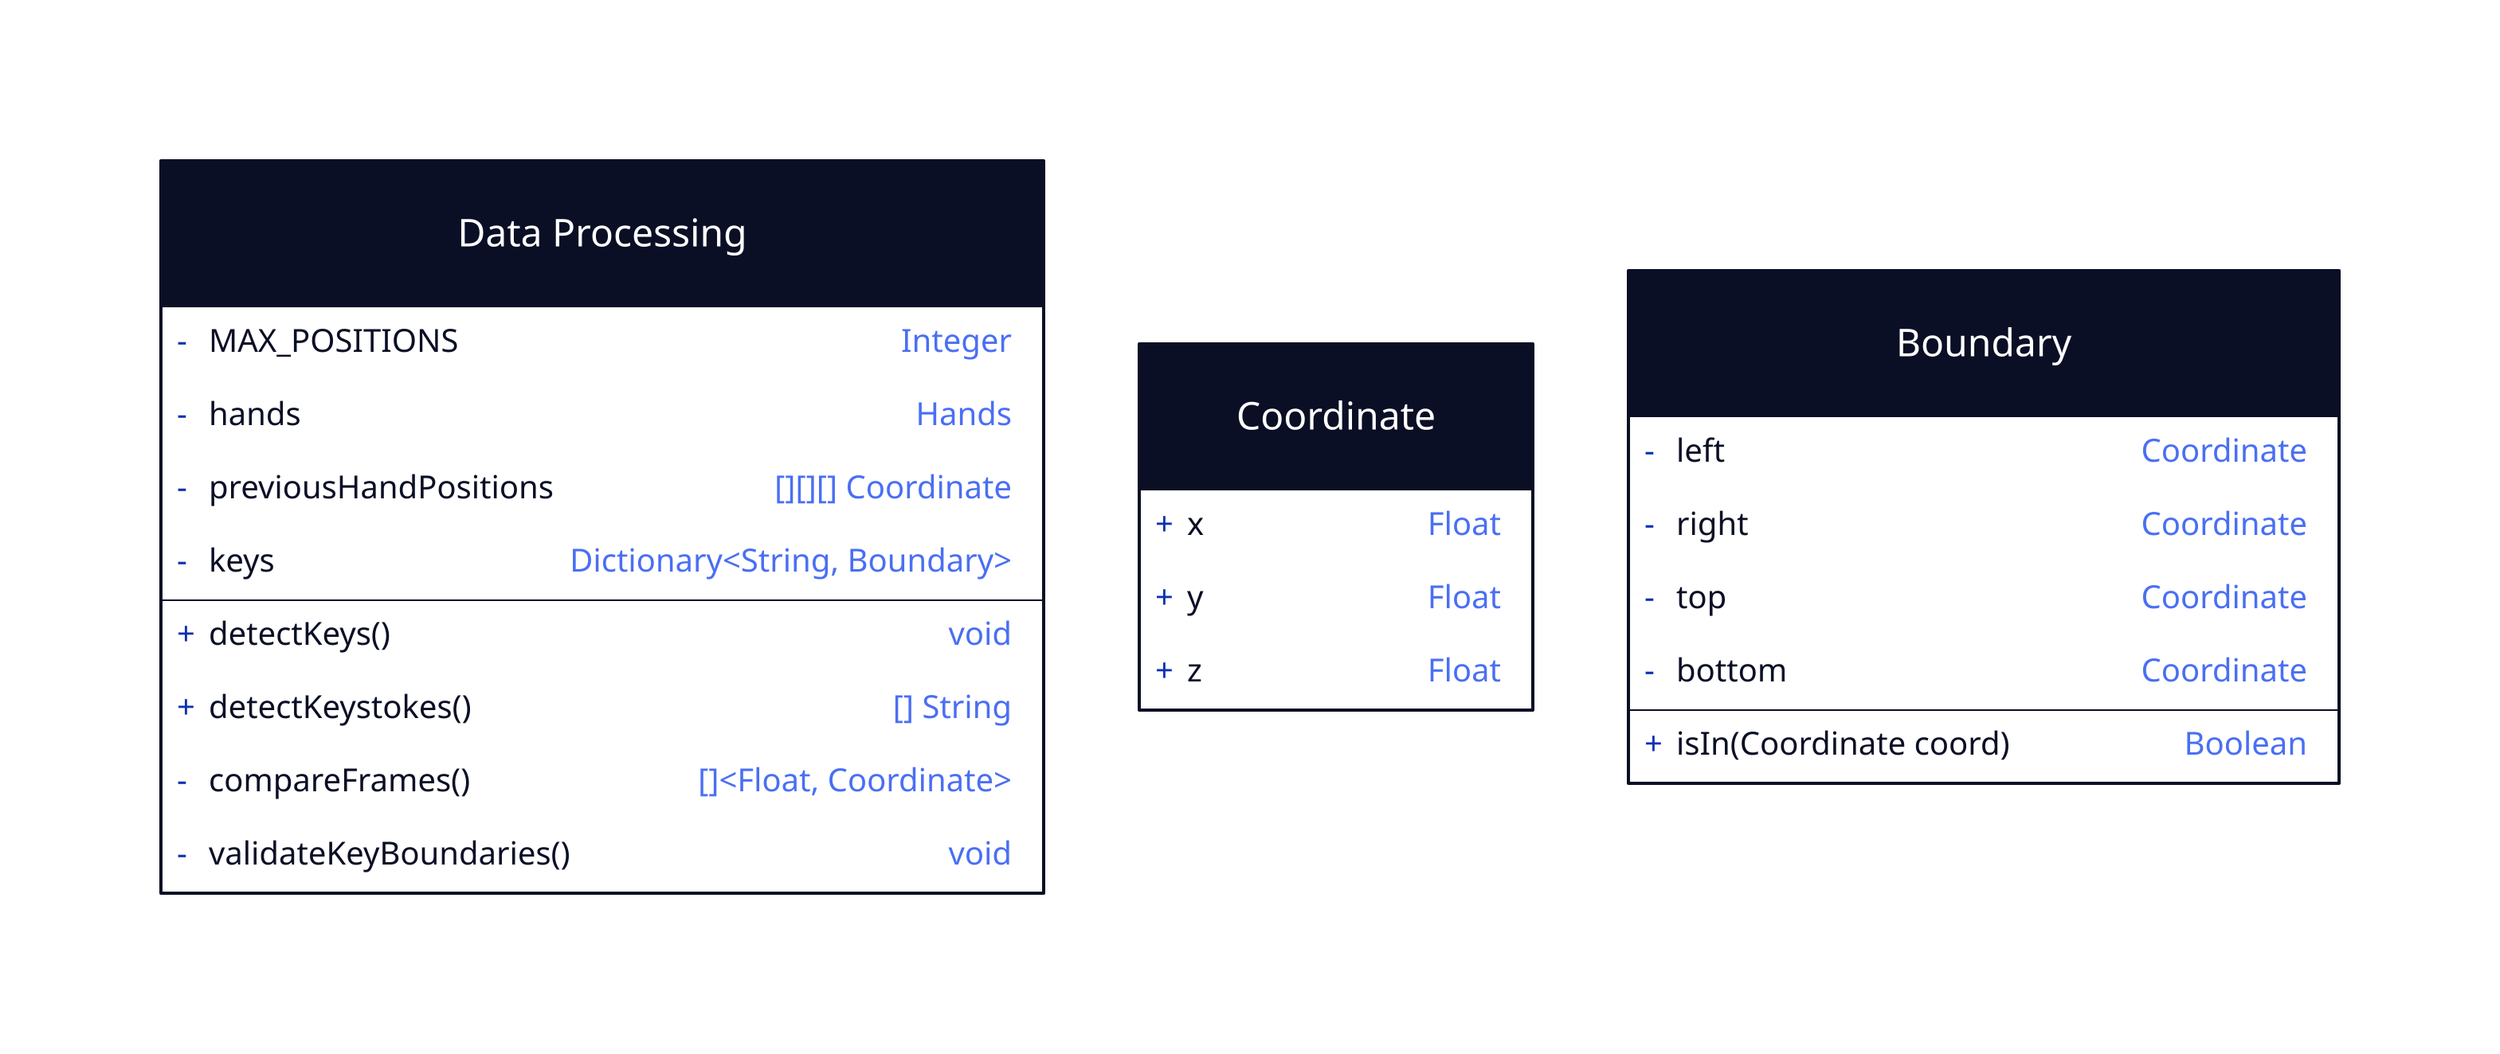 Data Processing: {
    shape: class

    # Constants
    - MAX_POSITIONS: Integer

    # MediaPipe.Solutions.Hands object
    - hands : Hands
    
    # A queue of hand positions.
    - previousHandPositions : "[][][] Coordinate"
    - keys : "Dictionary<String, Boundary>"

    # Detects the boundaries of each key in the currently displayed keyboard layout as well as the
    # key's value. Saves these values and boundaries internally.
    detectKeys()

    # Accepts frame data as 2D-Array of integers. Returns a 2D-Array of Coordinate Objects. These are simply
    # objects conataining 'x', 'y', and 'z' fields.
    detectHands(Array*Integers frame): "[][]Coordinate"

    # Accepts frame data as 2D-Array of integers and Hand Detection results 2D-Array of Coordinate objects.
    # Returns a frame as a 2D-Array of integers.
    addHandsToFrame(Array*Integers* frame, Array*Coordinate* detection_results): "[][] Integer"

    # Accepts hand position as 2D-Array of coordinates and saves to internal queue if # saved positions in queue < MAX_POSITIONS;
    # if not, removes earliest saved position in queue, shifts queue accordingly, and saves newest position data to queue.
    replaceOldestHandPositon(Array*Coordinate* positions)

    # Runs though all saved hand positions to determine if keystrokes have occured. Returns a list of strings representing the 
    # keys we believe were typed over the course of all the saved frames. Keystrokes must returned in the order in which the were 
    # typed.
    detectKeystokes(): "[] String"

    # Determines if any finger has moved in such a way that is considered acceptable for a keystroke across all saved hand positions.
    # Returns a list of normalized (0 <= x <= 1) confidence intervals of movement, and final positions of valid keystroke movement 
    # (i.e. the coordinates of a finger when we think the finger pressed down on a key).
    - compareFrames(): " []<Float, Coordinate>"

    # Corrects any overlapping key boundaries.
    - validateKeyBoundaries()
}

# structs, types, etc..
Coordinate: {
    shape: class
    
    x : Float
    y : Float
    z : Float
}

# The bounding box of some (psuedo-)physical object.
Boundary : {
    shape : class

    - left : Coordinate
    - right : Coordinate
    - top : Coordinate
    - bottom : Coordinate

    # Accepts a Coordinate object and determines if the coordinate is within 
    # the bounding box. Returns true if so; false otherwise.
    isIn(Coordinate coord) : Boolean 
}